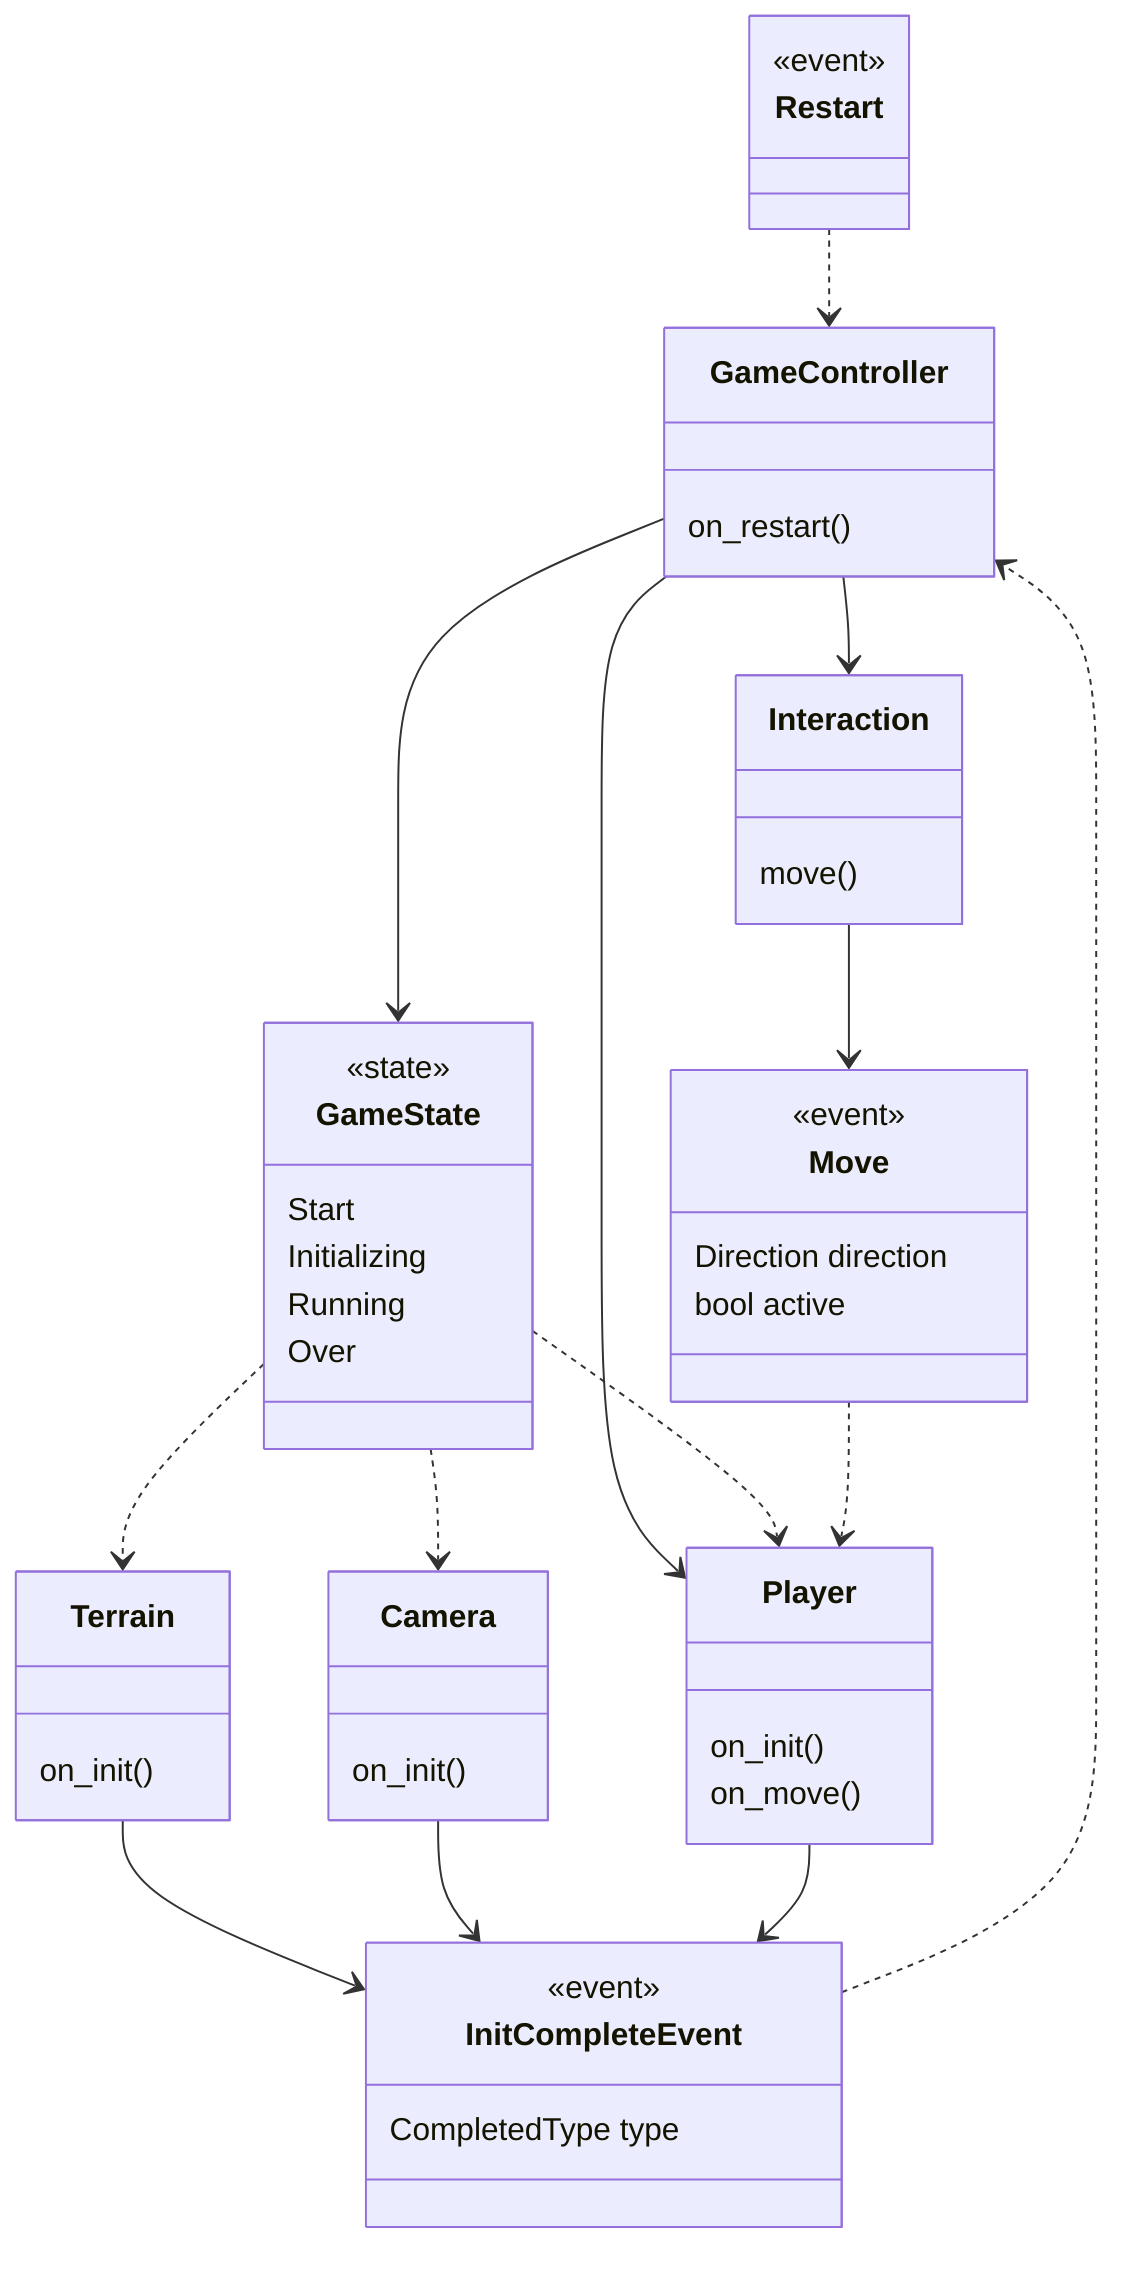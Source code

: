 %% Mermaid class diagram
classDiagram
    class GameController{
        on_restart()
    }
    class Terrain {
        on_init()
    }
    class Camera {
        on_init()
    }
    class Player {
        on_init()
        on_move()
    }
    class Interaction {
        move()
    }
    class GameState {
        <<state>>
        Start
        Initializing
        Running
        Over
    }
    class Move {
        <<event>>
        Direction direction
        bool active
    }
    class InitCompleteEvent {
        <<event>>
        CompletedType type
    }
    class Restart {
        <<event>>
    }
    GameController --> Interaction
    GameController --> GameState
    GameController --> Player
    GameState ..> Terrain
    GameState ..> Camera
    GameState ..> Player
    Interaction --> Move
    Move ..> Player
    Terrain --> InitCompleteEvent
    Camera --> InitCompleteEvent
    Player --> InitCompleteEvent
    InitCompleteEvent ..> GameController
    Restart ..> GameController